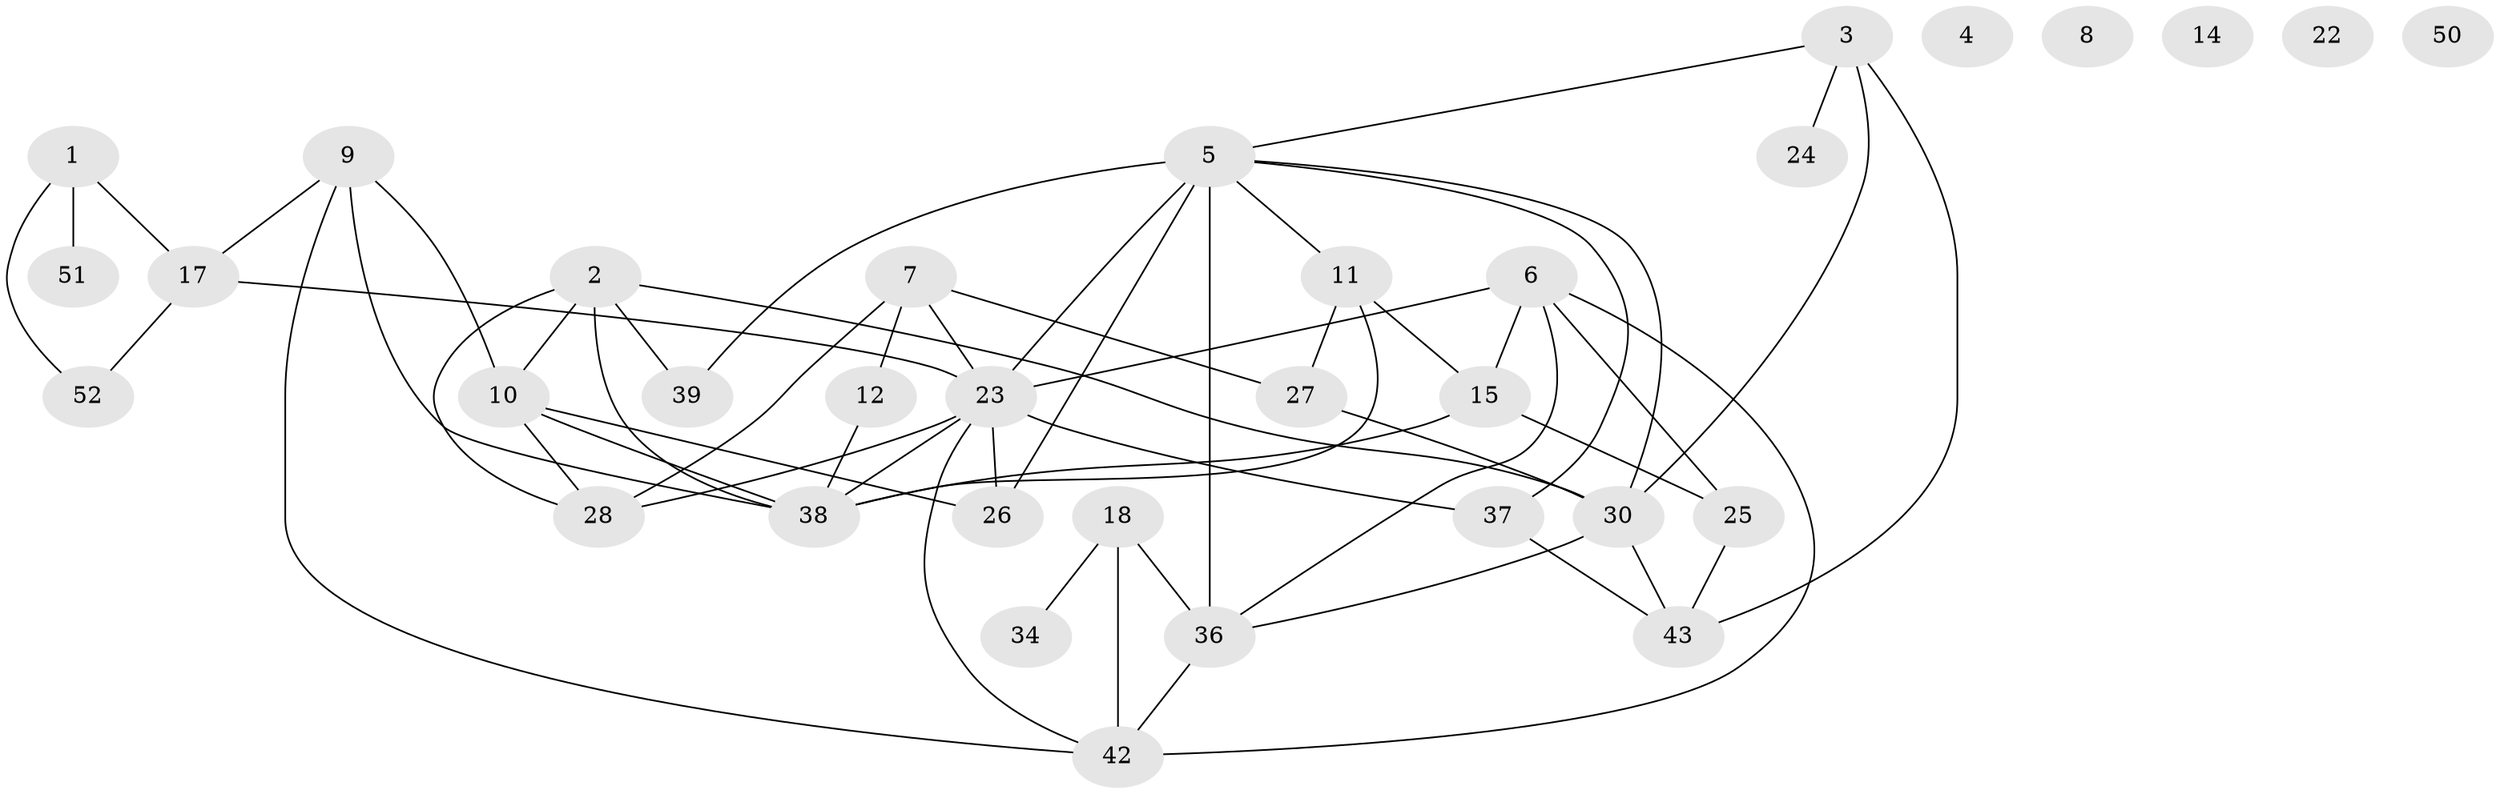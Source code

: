 // Generated by graph-tools (version 1.1) at 2025/23/03/03/25 07:23:24]
// undirected, 34 vertices, 57 edges
graph export_dot {
graph [start="1"]
  node [color=gray90,style=filled];
  1 [super="+13"];
  2 [super="+21"];
  3 [super="+57"];
  4 [super="+35"];
  5 [super="+31"];
  6 [super="+19"];
  7 [super="+55"];
  8 [super="+16"];
  9 [super="+47"];
  10 [super="+20"];
  11 [super="+33"];
  12;
  14;
  15 [super="+41"];
  17 [super="+32"];
  18 [super="+54"];
  22;
  23 [super="+53"];
  24;
  25;
  26 [super="+45"];
  27;
  28 [super="+29"];
  30 [super="+40"];
  34 [super="+56"];
  36 [super="+58"];
  37;
  38 [super="+46"];
  39 [super="+48"];
  42 [super="+49"];
  43 [super="+44"];
  50;
  51;
  52;
  1 -- 17;
  1 -- 51;
  1 -- 52;
  2 -- 30;
  2 -- 38;
  2 -- 39;
  2 -- 10;
  2 -- 28;
  3 -- 5;
  3 -- 24;
  3 -- 43;
  3 -- 30;
  5 -- 11;
  5 -- 23;
  5 -- 30;
  5 -- 37;
  5 -- 39 [weight=2];
  5 -- 36;
  5 -- 26;
  6 -- 15;
  6 -- 23 [weight=2];
  6 -- 25;
  6 -- 36;
  6 -- 42;
  7 -- 28;
  7 -- 23;
  7 -- 27;
  7 -- 12;
  9 -- 17;
  9 -- 38;
  9 -- 10;
  9 -- 42;
  10 -- 38;
  10 -- 28;
  10 -- 26;
  11 -- 27;
  11 -- 38;
  11 -- 15;
  12 -- 38;
  15 -- 38;
  15 -- 25;
  17 -- 52;
  17 -- 23;
  18 -- 36;
  18 -- 34;
  18 -- 42;
  23 -- 26;
  23 -- 28;
  23 -- 38;
  23 -- 37;
  23 -- 42;
  25 -- 43;
  27 -- 30;
  30 -- 36;
  30 -- 43;
  36 -- 42;
  37 -- 43;
}
